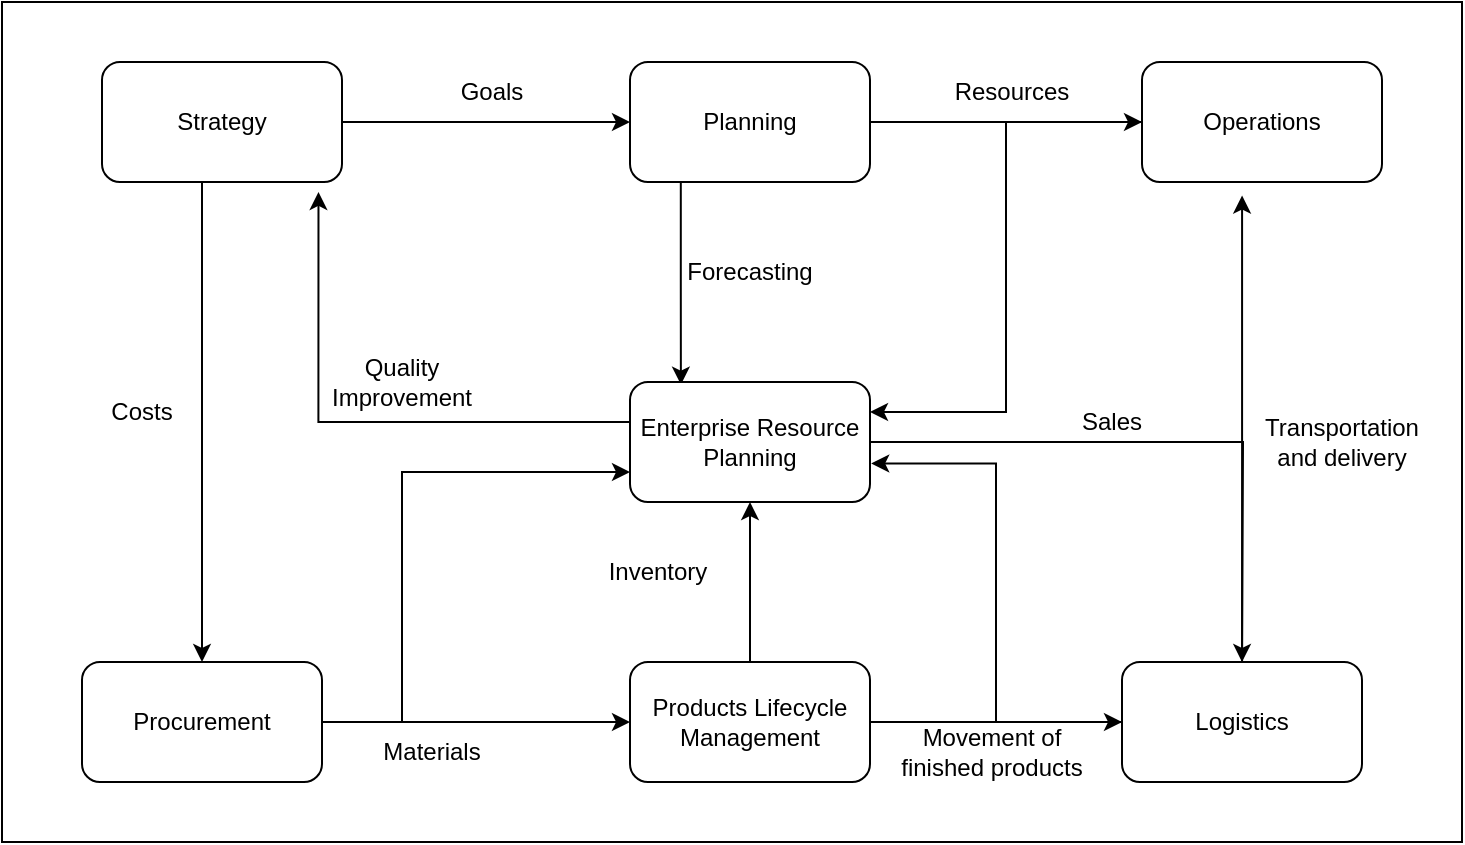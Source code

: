 <mxfile version="28.0.4">
  <diagram name="Page-1" id="RFG91nqQHrq2rCqh5LNW">
    <mxGraphModel dx="1042" dy="510" grid="1" gridSize="10" guides="1" tooltips="1" connect="1" arrows="1" fold="1" page="1" pageScale="1" pageWidth="827" pageHeight="1169" math="0" shadow="0">
      <root>
        <mxCell id="0" />
        <mxCell id="1" parent="0" />
        <mxCell id="hU0FTpct08kERLUiqEbZ-2" value="" style="rounded=0;whiteSpace=wrap;html=1;" parent="1" vertex="1">
          <mxGeometry x="40" y="150" width="730" height="420" as="geometry" />
        </mxCell>
        <mxCell id="hU0FTpct08kERLUiqEbZ-5" value="" style="edgeStyle=orthogonalEdgeStyle;rounded=0;orthogonalLoop=1;jettySize=auto;html=1;" parent="1" source="hU0FTpct08kERLUiqEbZ-3" target="hU0FTpct08kERLUiqEbZ-4" edge="1">
          <mxGeometry relative="1" as="geometry" />
        </mxCell>
        <mxCell id="HoA-zwtDn_BUg8EGvlk8-13" style="edgeStyle=orthogonalEdgeStyle;rounded=0;orthogonalLoop=1;jettySize=auto;html=1;" parent="1" source="hU0FTpct08kERLUiqEbZ-3" target="hU0FTpct08kERLUiqEbZ-10" edge="1">
          <mxGeometry relative="1" as="geometry">
            <Array as="points">
              <mxPoint x="140" y="300" />
              <mxPoint x="140" y="300" />
            </Array>
          </mxGeometry>
        </mxCell>
        <mxCell id="hU0FTpct08kERLUiqEbZ-3" value="Strategy " style="rounded=1;whiteSpace=wrap;html=1;" parent="1" vertex="1">
          <mxGeometry x="90" y="180" width="120" height="60" as="geometry" />
        </mxCell>
        <mxCell id="hU0FTpct08kERLUiqEbZ-11" value="" style="edgeStyle=orthogonalEdgeStyle;rounded=0;orthogonalLoop=1;jettySize=auto;html=1;" parent="1" source="hU0FTpct08kERLUiqEbZ-4" target="hU0FTpct08kERLUiqEbZ-6" edge="1">
          <mxGeometry relative="1" as="geometry" />
        </mxCell>
        <mxCell id="HoA-zwtDn_BUg8EGvlk8-5" style="edgeStyle=orthogonalEdgeStyle;rounded=0;orthogonalLoop=1;jettySize=auto;html=1;entryX=0.212;entryY=0.022;entryDx=0;entryDy=0;entryPerimeter=0;" parent="1" source="hU0FTpct08kERLUiqEbZ-4" target="hU0FTpct08kERLUiqEbZ-17" edge="1">
          <mxGeometry relative="1" as="geometry">
            <Array as="points">
              <mxPoint x="379" y="290" />
            </Array>
          </mxGeometry>
        </mxCell>
        <mxCell id="hU0FTpct08kERLUiqEbZ-4" value="&lt;div&gt;Planning &lt;/div&gt;" style="rounded=1;whiteSpace=wrap;html=1;" parent="1" vertex="1">
          <mxGeometry x="354" y="180" width="120" height="60" as="geometry" />
        </mxCell>
        <mxCell id="HoA-zwtDn_BUg8EGvlk8-9" style="edgeStyle=orthogonalEdgeStyle;rounded=0;orthogonalLoop=1;jettySize=auto;html=1;entryX=1;entryY=0.25;entryDx=0;entryDy=0;" parent="1" source="hU0FTpct08kERLUiqEbZ-6" target="hU0FTpct08kERLUiqEbZ-17" edge="1">
          <mxGeometry relative="1" as="geometry" />
        </mxCell>
        <mxCell id="hU0FTpct08kERLUiqEbZ-6" value="Operations " style="rounded=1;whiteSpace=wrap;html=1;" parent="1" vertex="1">
          <mxGeometry x="610" y="180" width="120" height="60" as="geometry" />
        </mxCell>
        <mxCell id="hU0FTpct08kERLUiqEbZ-8" value="Logistics" style="rounded=1;whiteSpace=wrap;html=1;" parent="1" vertex="1">
          <mxGeometry x="600" y="480" width="120" height="60" as="geometry" />
        </mxCell>
        <mxCell id="HoA-zwtDn_BUg8EGvlk8-22" value="" style="edgeStyle=orthogonalEdgeStyle;rounded=0;orthogonalLoop=1;jettySize=auto;html=1;" parent="1" source="hU0FTpct08kERLUiqEbZ-9" target="hU0FTpct08kERLUiqEbZ-17" edge="1">
          <mxGeometry relative="1" as="geometry" />
        </mxCell>
        <mxCell id="HoA-zwtDn_BUg8EGvlk8-31" style="edgeStyle=orthogonalEdgeStyle;rounded=0;orthogonalLoop=1;jettySize=auto;html=1;" parent="1" source="hU0FTpct08kERLUiqEbZ-9" target="hU0FTpct08kERLUiqEbZ-8" edge="1">
          <mxGeometry relative="1" as="geometry" />
        </mxCell>
        <mxCell id="hU0FTpct08kERLUiqEbZ-9" value="Products Lifecycle Management " style="rounded=1;whiteSpace=wrap;html=1;" parent="1" vertex="1">
          <mxGeometry x="354" y="480" width="120" height="60" as="geometry" />
        </mxCell>
        <mxCell id="HoA-zwtDn_BUg8EGvlk8-17" style="edgeStyle=orthogonalEdgeStyle;rounded=0;orthogonalLoop=1;jettySize=auto;html=1;entryX=0;entryY=0.75;entryDx=0;entryDy=0;" parent="1" source="hU0FTpct08kERLUiqEbZ-10" target="hU0FTpct08kERLUiqEbZ-17" edge="1">
          <mxGeometry relative="1" as="geometry">
            <Array as="points">
              <mxPoint x="240" y="510" />
              <mxPoint x="240" y="385" />
            </Array>
          </mxGeometry>
        </mxCell>
        <mxCell id="HoA-zwtDn_BUg8EGvlk8-19" style="edgeStyle=orthogonalEdgeStyle;rounded=0;orthogonalLoop=1;jettySize=auto;html=1;" parent="1" source="hU0FTpct08kERLUiqEbZ-10" target="hU0FTpct08kERLUiqEbZ-9" edge="1">
          <mxGeometry relative="1" as="geometry" />
        </mxCell>
        <mxCell id="hU0FTpct08kERLUiqEbZ-10" value="Procurement" style="rounded=1;whiteSpace=wrap;html=1;" parent="1" vertex="1">
          <mxGeometry x="80" y="480" width="120" height="60" as="geometry" />
        </mxCell>
        <mxCell id="HoA-zwtDn_BUg8EGvlk8-30" style="edgeStyle=orthogonalEdgeStyle;rounded=0;orthogonalLoop=1;jettySize=auto;html=1;" parent="1" source="hU0FTpct08kERLUiqEbZ-17" edge="1">
          <mxGeometry relative="1" as="geometry">
            <mxPoint x="660" y="480" as="targetPoint" />
          </mxGeometry>
        </mxCell>
        <mxCell id="hU0FTpct08kERLUiqEbZ-17" value="Enterprise Resource Planning " style="rounded=1;whiteSpace=wrap;html=1;" parent="1" vertex="1">
          <mxGeometry x="354" y="340" width="120" height="60" as="geometry" />
        </mxCell>
        <mxCell id="HoA-zwtDn_BUg8EGvlk8-1" value="Goals" style="text;html=1;align=center;verticalAlign=middle;whiteSpace=wrap;rounded=0;" parent="1" vertex="1">
          <mxGeometry x="200" y="180" width="170" height="30" as="geometry" />
        </mxCell>
        <mxCell id="HoA-zwtDn_BUg8EGvlk8-2" value="Forecasting" style="text;html=1;align=center;verticalAlign=middle;whiteSpace=wrap;rounded=0;" parent="1" vertex="1">
          <mxGeometry x="384" y="270" width="60" height="30" as="geometry" />
        </mxCell>
        <mxCell id="HoA-zwtDn_BUg8EGvlk8-7" value="Resources" style="text;html=1;align=center;verticalAlign=middle;whiteSpace=wrap;rounded=0;" parent="1" vertex="1">
          <mxGeometry x="460" y="180" width="170" height="30" as="geometry" />
        </mxCell>
        <mxCell id="HoA-zwtDn_BUg8EGvlk8-11" style="edgeStyle=orthogonalEdgeStyle;rounded=0;orthogonalLoop=1;jettySize=auto;html=1;entryX=0.902;entryY=1.083;entryDx=0;entryDy=0;entryPerimeter=0;" parent="1" source="hU0FTpct08kERLUiqEbZ-17" target="hU0FTpct08kERLUiqEbZ-3" edge="1">
          <mxGeometry relative="1" as="geometry">
            <Array as="points">
              <mxPoint x="198" y="360" />
            </Array>
          </mxGeometry>
        </mxCell>
        <mxCell id="HoA-zwtDn_BUg8EGvlk8-14" value="Costs" style="text;html=1;align=center;verticalAlign=middle;whiteSpace=wrap;rounded=0;" parent="1" vertex="1">
          <mxGeometry x="80" y="340" width="60" height="30" as="geometry" />
        </mxCell>
        <mxCell id="HoA-zwtDn_BUg8EGvlk8-20" value="Materials" style="text;html=1;align=center;verticalAlign=middle;whiteSpace=wrap;rounded=0;" parent="1" vertex="1">
          <mxGeometry x="190" y="510" width="130" height="30" as="geometry" />
        </mxCell>
        <mxCell id="HoA-zwtDn_BUg8EGvlk8-23" value="Inventory" style="text;html=1;align=center;verticalAlign=middle;whiteSpace=wrap;rounded=0;" parent="1" vertex="1">
          <mxGeometry x="310" y="420" width="116" height="30" as="geometry" />
        </mxCell>
        <mxCell id="HoA-zwtDn_BUg8EGvlk8-24" style="edgeStyle=orthogonalEdgeStyle;rounded=0;orthogonalLoop=1;jettySize=auto;html=1;entryX=0.417;entryY=1.113;entryDx=0;entryDy=0;entryPerimeter=0;" parent="1" source="hU0FTpct08kERLUiqEbZ-8" target="hU0FTpct08kERLUiqEbZ-6" edge="1">
          <mxGeometry relative="1" as="geometry" />
        </mxCell>
        <mxCell id="HoA-zwtDn_BUg8EGvlk8-25" value="Transportation and delivery" style="text;html=1;align=center;verticalAlign=middle;whiteSpace=wrap;rounded=0;" parent="1" vertex="1">
          <mxGeometry x="680" y="355" width="60" height="30" as="geometry" />
        </mxCell>
        <mxCell id="HoA-zwtDn_BUg8EGvlk8-26" style="edgeStyle=orthogonalEdgeStyle;rounded=0;orthogonalLoop=1;jettySize=auto;html=1;entryX=1.005;entryY=0.679;entryDx=0;entryDy=0;entryPerimeter=0;" parent="1" source="hU0FTpct08kERLUiqEbZ-8" target="hU0FTpct08kERLUiqEbZ-17" edge="1">
          <mxGeometry relative="1" as="geometry" />
        </mxCell>
        <mxCell id="HoA-zwtDn_BUg8EGvlk8-27" value="&lt;div&gt;Sales&lt;/div&gt;" style="text;html=1;align=center;verticalAlign=middle;whiteSpace=wrap;rounded=0;" parent="1" vertex="1">
          <mxGeometry x="530" y="345" width="130" height="30" as="geometry" />
        </mxCell>
        <mxCell id="HoA-zwtDn_BUg8EGvlk8-32" value="Movement of finished products" style="text;html=1;align=center;verticalAlign=middle;whiteSpace=wrap;rounded=0;" parent="1" vertex="1">
          <mxGeometry x="480" y="510" width="110" height="30" as="geometry" />
        </mxCell>
        <mxCell id="n8gKTEWOLoxcFfo1IYt_-1" value="Quality Improvement" style="text;html=1;align=center;verticalAlign=middle;whiteSpace=wrap;rounded=0;" vertex="1" parent="1">
          <mxGeometry x="210" y="325" width="60" height="30" as="geometry" />
        </mxCell>
      </root>
    </mxGraphModel>
  </diagram>
</mxfile>
